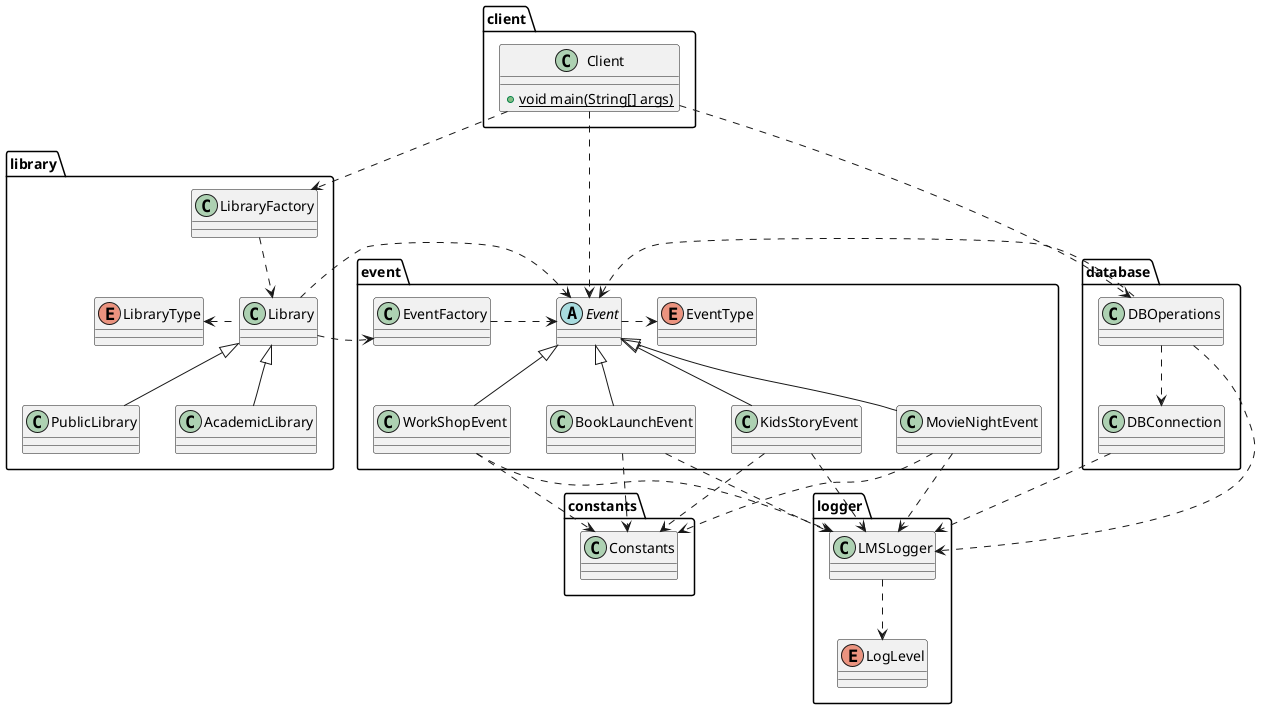 @startuml
'package client
class client.Client{
    + {static} void main(String[] args)
}
'package constants
class constants.Constants
'package database
class database.DBConnection
class database.DBOperations
'package library
class library.LibraryFactory
class library.Library
enum library.LibraryType
class library.PublicLibrary
class library.AcademicLibrary
'package event
abstract class event.Event
enum event.EventType
class event.WorkShopEvent
class event.BookLaunchEvent
class event.KidsStoryEvent
class event.MovieNightEvent
class event.EventFactory



'package logger
class logger.LMSLogger
enum logger.LogLevel

LibraryFactory ..> Library
Library <|-- PublicLibrary
Library <|-- AcademicLibrary
LibraryType <. Library
'PublicLibrary .> EventFactory
'AcademicLibrary .> EventFactory


Library .> Event 
Library .> EventFactory

Event .> EventType
EventFactory .> Event
Event <|-- WorkShopEvent
Event <|-- BookLaunchEvent
Event <|-- KidsStoryEvent
Event <|-- MovieNightEvent

BookLaunchEvent ..> Constants
WorkShopEvent ..> Constants
KidsStoryEvent ..> Constants
MovieNightEvent ..> Constants

DBOperations ..> DBConnection
Event <. DBOperations

LMSLogger ..> LogLevel

Client ..> LibraryFactory
Client ..> Event
Client ..> DBOperations

DBOperations ..> LMSLogger
DBConnection ..> LMSLogger

WorkShopEvent ..> LMSLogger
BookLaunchEvent ..> LMSLogger
KidsStoryEvent ..> LMSLogger
MovieNightEvent ..> LMSLogger
'EventFactory ..> LMSLogger


@enduml
